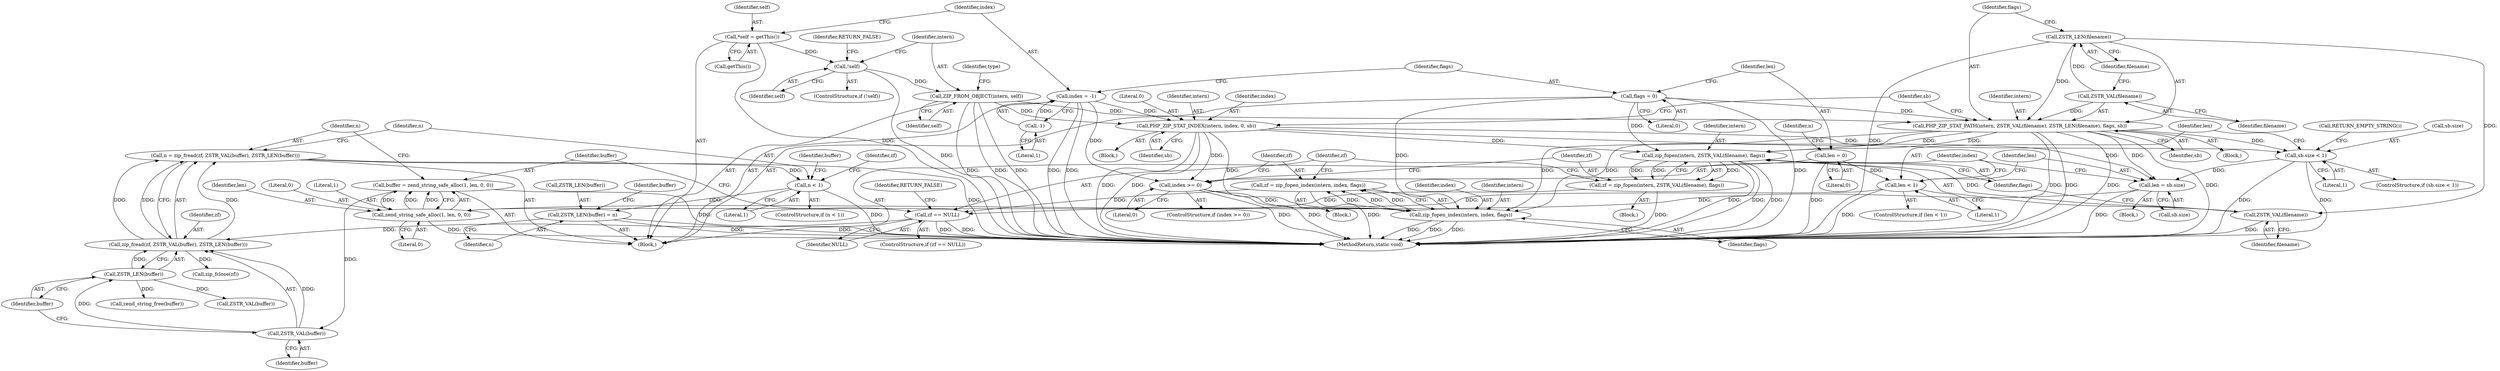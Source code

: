 digraph "0_php-src_3b8d4de300854b3517c7acb239b84f7726c1353c?w=1_0@API" {
"1000239" [label="(Call,n = zip_fread(zf, ZSTR_VAL(buffer), ZSTR_LEN(buffer)))"];
"1000241" [label="(Call,zip_fread(zf, ZSTR_VAL(buffer), ZSTR_LEN(buffer)))"];
"1000227" [label="(Call,zf == NULL)"];
"1000211" [label="(Call,zf = zip_fopen_index(intern, index, flags))"];
"1000213" [label="(Call,zip_fopen_index(intern, index, flags))"];
"1000159" [label="(Call,PHP_ZIP_STAT_PATH(intern, ZSTR_VAL(filename), ZSTR_LEN(filename), flags, sb))"];
"1000137" [label="(Call,ZIP_FROM_OBJECT(intern, self))"];
"1000133" [label="(Call,!self)"];
"1000108" [label="(Call,*self = getThis())"];
"1000161" [label="(Call,ZSTR_VAL(filename))"];
"1000163" [label="(Call,ZSTR_LEN(filename))"];
"1000119" [label="(Call,flags = 0)"];
"1000183" [label="(Call,PHP_ZIP_STAT_INDEX(intern, index, 0, sb))"];
"1000114" [label="(Call,index = -1)"];
"1000116" [label="(Call,-1)"];
"1000207" [label="(Call,index >= 0)"];
"1000219" [label="(Call,zf = zip_fopen(intern, ZSTR_VAL(filename), flags))"];
"1000221" [label="(Call,zip_fopen(intern, ZSTR_VAL(filename), flags))"];
"1000223" [label="(Call,ZSTR_VAL(filename))"];
"1000243" [label="(Call,ZSTR_VAL(buffer))"];
"1000232" [label="(Call,buffer = zend_string_safe_alloc(1, len, 0, 0))"];
"1000234" [label="(Call,zend_string_safe_alloc(1, len, 0, 0))"];
"1000201" [label="(Call,len = sb.size)"];
"1000189" [label="(Call,sb.size < 1)"];
"1000197" [label="(Call,len < 1)"];
"1000123" [label="(Call,len = 0)"];
"1000245" [label="(Call,ZSTR_LEN(buffer))"];
"1000248" [label="(Call,n < 1)"];
"1000263" [label="(Call,ZSTR_LEN(buffer) = n)"];
"1000242" [label="(Identifier,zf)"];
"1000243" [label="(Call,ZSTR_VAL(buffer))"];
"1000220" [label="(Identifier,zf)"];
"1000186" [label="(Literal,0)"];
"1000232" [label="(Call,buffer = zend_string_safe_alloc(1, len, 0, 0))"];
"1000212" [label="(Identifier,zf)"];
"1000137" [label="(Call,ZIP_FROM_OBJECT(intern, self))"];
"1000117" [label="(Literal,1)"];
"1000213" [label="(Call,zip_fopen_index(intern, index, flags))"];
"1000210" [label="(Block,)"];
"1000219" [label="(Call,zf = zip_fopen(intern, ZSTR_VAL(filename), flags))"];
"1000211" [label="(Call,zf = zip_fopen_index(intern, index, flags))"];
"1000124" [label="(Identifier,len)"];
"1000240" [label="(Identifier,n)"];
"1000162" [label="(Identifier,filename)"];
"1000228" [label="(Identifier,zf)"];
"1000233" [label="(Identifier,buffer)"];
"1000241" [label="(Call,zip_fread(zf, ZSTR_VAL(buffer), ZSTR_LEN(buffer)))"];
"1000116" [label="(Call,-1)"];
"1000195" [label="(Call,RETURN_EMPTY_STRING())"];
"1000115" [label="(Identifier,index)"];
"1000132" [label="(ControlStructure,if (!self))"];
"1000114" [label="(Call,index = -1)"];
"1000209" [label="(Literal,0)"];
"1000234" [label="(Call,zend_string_safe_alloc(1, len, 0, 0))"];
"1000236" [label="(Identifier,len)"];
"1000123" [label="(Call,len = 0)"];
"1000227" [label="(Call,zf == NULL)"];
"1000144" [label="(Block,)"];
"1000247" [label="(ControlStructure,if (n < 1))"];
"1000252" [label="(Call,zend_string_free(buffer))"];
"1000256" [label="(Identifier,zf)"];
"1000215" [label="(Identifier,index)"];
"1000206" [label="(ControlStructure,if (index >= 0))"];
"1000248" [label="(Call,n < 1)"];
"1000109" [label="(Identifier,self)"];
"1000189" [label="(Call,sb.size < 1)"];
"1000120" [label="(Identifier,flags)"];
"1000161" [label="(Call,ZSTR_VAL(filename))"];
"1000142" [label="(Identifier,type)"];
"1000164" [label="(Identifier,filename)"];
"1000119" [label="(Call,flags = 0)"];
"1000136" [label="(Identifier,RETURN_FALSE)"];
"1000216" [label="(Identifier,flags)"];
"1000160" [label="(Identifier,intern)"];
"1000200" [label="(Block,)"];
"1000264" [label="(Call,ZSTR_LEN(buffer))"];
"1000245" [label="(Call,ZSTR_LEN(buffer))"];
"1000168" [label="(Block,)"];
"1000244" [label="(Identifier,buffer)"];
"1000226" [label="(ControlStructure,if (zf == NULL))"];
"1000263" [label="(Call,ZSTR_LEN(buffer) = n)"];
"1000231" [label="(Identifier,RETURN_FALSE)"];
"1000250" [label="(Literal,1)"];
"1000224" [label="(Identifier,filename)"];
"1000130" [label="(Identifier,n)"];
"1000249" [label="(Identifier,n)"];
"1000222" [label="(Identifier,intern)"];
"1000110" [label="(Call,getThis())"];
"1000190" [label="(Call,sb.size)"];
"1000108" [label="(Call,*self = getThis())"];
"1000183" [label="(Call,PHP_ZIP_STAT_INDEX(intern, index, 0, sb))"];
"1000133" [label="(Call,!self)"];
"1000269" [label="(MethodReturn,static void)"];
"1000253" [label="(Identifier,buffer)"];
"1000268" [label="(Identifier,buffer)"];
"1000134" [label="(Identifier,self)"];
"1000105" [label="(Block,)"];
"1000259" [label="(Call,ZSTR_VAL(buffer))"];
"1000208" [label="(Identifier,index)"];
"1000121" [label="(Literal,0)"];
"1000139" [label="(Identifier,self)"];
"1000166" [label="(Identifier,sb)"];
"1000197" [label="(Call,len < 1)"];
"1000188" [label="(ControlStructure,if (sb.size < 1))"];
"1000198" [label="(Identifier,len)"];
"1000196" [label="(ControlStructure,if (len < 1))"];
"1000221" [label="(Call,zip_fopen(intern, ZSTR_VAL(filename), flags))"];
"1000246" [label="(Identifier,buffer)"];
"1000191" [label="(Identifier,sb)"];
"1000223" [label="(Call,ZSTR_VAL(filename))"];
"1000225" [label="(Identifier,flags)"];
"1000165" [label="(Identifier,flags)"];
"1000184" [label="(Identifier,intern)"];
"1000138" [label="(Identifier,intern)"];
"1000214" [label="(Identifier,intern)"];
"1000203" [label="(Call,sb.size)"];
"1000237" [label="(Literal,0)"];
"1000229" [label="(Identifier,NULL)"];
"1000266" [label="(Identifier,n)"];
"1000207" [label="(Call,index >= 0)"];
"1000159" [label="(Call,PHP_ZIP_STAT_PATH(intern, ZSTR_VAL(filename), ZSTR_LEN(filename), flags, sb))"];
"1000187" [label="(Identifier,sb)"];
"1000125" [label="(Literal,0)"];
"1000255" [label="(Call,zip_fclose(zf))"];
"1000163" [label="(Call,ZSTR_LEN(filename))"];
"1000235" [label="(Literal,1)"];
"1000202" [label="(Identifier,len)"];
"1000238" [label="(Literal,0)"];
"1000201" [label="(Call,len = sb.size)"];
"1000218" [label="(Block,)"];
"1000185" [label="(Identifier,index)"];
"1000199" [label="(Literal,1)"];
"1000193" [label="(Literal,1)"];
"1000239" [label="(Call,n = zip_fread(zf, ZSTR_VAL(buffer), ZSTR_LEN(buffer)))"];
"1000239" -> "1000105"  [label="AST: "];
"1000239" -> "1000241"  [label="CFG: "];
"1000240" -> "1000239"  [label="AST: "];
"1000241" -> "1000239"  [label="AST: "];
"1000249" -> "1000239"  [label="CFG: "];
"1000239" -> "1000269"  [label="DDG: "];
"1000241" -> "1000239"  [label="DDG: "];
"1000241" -> "1000239"  [label="DDG: "];
"1000241" -> "1000239"  [label="DDG: "];
"1000239" -> "1000248"  [label="DDG: "];
"1000241" -> "1000245"  [label="CFG: "];
"1000242" -> "1000241"  [label="AST: "];
"1000243" -> "1000241"  [label="AST: "];
"1000245" -> "1000241"  [label="AST: "];
"1000227" -> "1000241"  [label="DDG: "];
"1000243" -> "1000241"  [label="DDG: "];
"1000245" -> "1000241"  [label="DDG: "];
"1000241" -> "1000255"  [label="DDG: "];
"1000227" -> "1000226"  [label="AST: "];
"1000227" -> "1000229"  [label="CFG: "];
"1000228" -> "1000227"  [label="AST: "];
"1000229" -> "1000227"  [label="AST: "];
"1000231" -> "1000227"  [label="CFG: "];
"1000233" -> "1000227"  [label="CFG: "];
"1000227" -> "1000269"  [label="DDG: "];
"1000227" -> "1000269"  [label="DDG: "];
"1000211" -> "1000227"  [label="DDG: "];
"1000219" -> "1000227"  [label="DDG: "];
"1000211" -> "1000210"  [label="AST: "];
"1000211" -> "1000213"  [label="CFG: "];
"1000212" -> "1000211"  [label="AST: "];
"1000213" -> "1000211"  [label="AST: "];
"1000228" -> "1000211"  [label="CFG: "];
"1000211" -> "1000269"  [label="DDG: "];
"1000213" -> "1000211"  [label="DDG: "];
"1000213" -> "1000211"  [label="DDG: "];
"1000213" -> "1000211"  [label="DDG: "];
"1000213" -> "1000216"  [label="CFG: "];
"1000214" -> "1000213"  [label="AST: "];
"1000215" -> "1000213"  [label="AST: "];
"1000216" -> "1000213"  [label="AST: "];
"1000213" -> "1000269"  [label="DDG: "];
"1000213" -> "1000269"  [label="DDG: "];
"1000213" -> "1000269"  [label="DDG: "];
"1000159" -> "1000213"  [label="DDG: "];
"1000159" -> "1000213"  [label="DDG: "];
"1000183" -> "1000213"  [label="DDG: "];
"1000207" -> "1000213"  [label="DDG: "];
"1000119" -> "1000213"  [label="DDG: "];
"1000159" -> "1000144"  [label="AST: "];
"1000159" -> "1000166"  [label="CFG: "];
"1000160" -> "1000159"  [label="AST: "];
"1000161" -> "1000159"  [label="AST: "];
"1000163" -> "1000159"  [label="AST: "];
"1000165" -> "1000159"  [label="AST: "];
"1000166" -> "1000159"  [label="AST: "];
"1000191" -> "1000159"  [label="CFG: "];
"1000159" -> "1000269"  [label="DDG: "];
"1000159" -> "1000269"  [label="DDG: "];
"1000159" -> "1000269"  [label="DDG: "];
"1000159" -> "1000269"  [label="DDG: "];
"1000137" -> "1000159"  [label="DDG: "];
"1000161" -> "1000159"  [label="DDG: "];
"1000163" -> "1000159"  [label="DDG: "];
"1000119" -> "1000159"  [label="DDG: "];
"1000159" -> "1000189"  [label="DDG: "];
"1000159" -> "1000201"  [label="DDG: "];
"1000159" -> "1000221"  [label="DDG: "];
"1000159" -> "1000221"  [label="DDG: "];
"1000137" -> "1000105"  [label="AST: "];
"1000137" -> "1000139"  [label="CFG: "];
"1000138" -> "1000137"  [label="AST: "];
"1000139" -> "1000137"  [label="AST: "];
"1000142" -> "1000137"  [label="CFG: "];
"1000137" -> "1000269"  [label="DDG: "];
"1000137" -> "1000269"  [label="DDG: "];
"1000137" -> "1000269"  [label="DDG: "];
"1000133" -> "1000137"  [label="DDG: "];
"1000137" -> "1000183"  [label="DDG: "];
"1000133" -> "1000132"  [label="AST: "];
"1000133" -> "1000134"  [label="CFG: "];
"1000134" -> "1000133"  [label="AST: "];
"1000136" -> "1000133"  [label="CFG: "];
"1000138" -> "1000133"  [label="CFG: "];
"1000133" -> "1000269"  [label="DDG: "];
"1000108" -> "1000133"  [label="DDG: "];
"1000108" -> "1000105"  [label="AST: "];
"1000108" -> "1000110"  [label="CFG: "];
"1000109" -> "1000108"  [label="AST: "];
"1000110" -> "1000108"  [label="AST: "];
"1000115" -> "1000108"  [label="CFG: "];
"1000108" -> "1000269"  [label="DDG: "];
"1000161" -> "1000162"  [label="CFG: "];
"1000162" -> "1000161"  [label="AST: "];
"1000164" -> "1000161"  [label="CFG: "];
"1000161" -> "1000163"  [label="DDG: "];
"1000163" -> "1000164"  [label="CFG: "];
"1000164" -> "1000163"  [label="AST: "];
"1000165" -> "1000163"  [label="CFG: "];
"1000163" -> "1000269"  [label="DDG: "];
"1000163" -> "1000223"  [label="DDG: "];
"1000119" -> "1000105"  [label="AST: "];
"1000119" -> "1000121"  [label="CFG: "];
"1000120" -> "1000119"  [label="AST: "];
"1000121" -> "1000119"  [label="AST: "];
"1000124" -> "1000119"  [label="CFG: "];
"1000119" -> "1000269"  [label="DDG: "];
"1000119" -> "1000221"  [label="DDG: "];
"1000183" -> "1000168"  [label="AST: "];
"1000183" -> "1000187"  [label="CFG: "];
"1000184" -> "1000183"  [label="AST: "];
"1000185" -> "1000183"  [label="AST: "];
"1000186" -> "1000183"  [label="AST: "];
"1000187" -> "1000183"  [label="AST: "];
"1000191" -> "1000183"  [label="CFG: "];
"1000183" -> "1000269"  [label="DDG: "];
"1000183" -> "1000269"  [label="DDG: "];
"1000114" -> "1000183"  [label="DDG: "];
"1000183" -> "1000189"  [label="DDG: "];
"1000183" -> "1000201"  [label="DDG: "];
"1000183" -> "1000207"  [label="DDG: "];
"1000183" -> "1000221"  [label="DDG: "];
"1000114" -> "1000105"  [label="AST: "];
"1000114" -> "1000116"  [label="CFG: "];
"1000115" -> "1000114"  [label="AST: "];
"1000116" -> "1000114"  [label="AST: "];
"1000120" -> "1000114"  [label="CFG: "];
"1000114" -> "1000269"  [label="DDG: "];
"1000114" -> "1000269"  [label="DDG: "];
"1000116" -> "1000114"  [label="DDG: "];
"1000114" -> "1000207"  [label="DDG: "];
"1000116" -> "1000117"  [label="CFG: "];
"1000117" -> "1000116"  [label="AST: "];
"1000207" -> "1000206"  [label="AST: "];
"1000207" -> "1000209"  [label="CFG: "];
"1000208" -> "1000207"  [label="AST: "];
"1000209" -> "1000207"  [label="AST: "];
"1000212" -> "1000207"  [label="CFG: "];
"1000220" -> "1000207"  [label="CFG: "];
"1000207" -> "1000269"  [label="DDG: "];
"1000207" -> "1000269"  [label="DDG: "];
"1000219" -> "1000218"  [label="AST: "];
"1000219" -> "1000221"  [label="CFG: "];
"1000220" -> "1000219"  [label="AST: "];
"1000221" -> "1000219"  [label="AST: "];
"1000228" -> "1000219"  [label="CFG: "];
"1000219" -> "1000269"  [label="DDG: "];
"1000221" -> "1000219"  [label="DDG: "];
"1000221" -> "1000219"  [label="DDG: "];
"1000221" -> "1000219"  [label="DDG: "];
"1000221" -> "1000225"  [label="CFG: "];
"1000222" -> "1000221"  [label="AST: "];
"1000223" -> "1000221"  [label="AST: "];
"1000225" -> "1000221"  [label="AST: "];
"1000221" -> "1000269"  [label="DDG: "];
"1000221" -> "1000269"  [label="DDG: "];
"1000221" -> "1000269"  [label="DDG: "];
"1000223" -> "1000221"  [label="DDG: "];
"1000223" -> "1000224"  [label="CFG: "];
"1000224" -> "1000223"  [label="AST: "];
"1000225" -> "1000223"  [label="CFG: "];
"1000223" -> "1000269"  [label="DDG: "];
"1000243" -> "1000244"  [label="CFG: "];
"1000244" -> "1000243"  [label="AST: "];
"1000246" -> "1000243"  [label="CFG: "];
"1000232" -> "1000243"  [label="DDG: "];
"1000243" -> "1000245"  [label="DDG: "];
"1000232" -> "1000105"  [label="AST: "];
"1000232" -> "1000234"  [label="CFG: "];
"1000233" -> "1000232"  [label="AST: "];
"1000234" -> "1000232"  [label="AST: "];
"1000240" -> "1000232"  [label="CFG: "];
"1000232" -> "1000269"  [label="DDG: "];
"1000234" -> "1000232"  [label="DDG: "];
"1000234" -> "1000232"  [label="DDG: "];
"1000234" -> "1000232"  [label="DDG: "];
"1000234" -> "1000238"  [label="CFG: "];
"1000235" -> "1000234"  [label="AST: "];
"1000236" -> "1000234"  [label="AST: "];
"1000237" -> "1000234"  [label="AST: "];
"1000238" -> "1000234"  [label="AST: "];
"1000234" -> "1000269"  [label="DDG: "];
"1000201" -> "1000234"  [label="DDG: "];
"1000197" -> "1000234"  [label="DDG: "];
"1000201" -> "1000200"  [label="AST: "];
"1000201" -> "1000203"  [label="CFG: "];
"1000202" -> "1000201"  [label="AST: "];
"1000203" -> "1000201"  [label="AST: "];
"1000208" -> "1000201"  [label="CFG: "];
"1000201" -> "1000269"  [label="DDG: "];
"1000189" -> "1000201"  [label="DDG: "];
"1000189" -> "1000188"  [label="AST: "];
"1000189" -> "1000193"  [label="CFG: "];
"1000190" -> "1000189"  [label="AST: "];
"1000193" -> "1000189"  [label="AST: "];
"1000195" -> "1000189"  [label="CFG: "];
"1000198" -> "1000189"  [label="CFG: "];
"1000189" -> "1000269"  [label="DDG: "];
"1000189" -> "1000269"  [label="DDG: "];
"1000197" -> "1000196"  [label="AST: "];
"1000197" -> "1000199"  [label="CFG: "];
"1000198" -> "1000197"  [label="AST: "];
"1000199" -> "1000197"  [label="AST: "];
"1000202" -> "1000197"  [label="CFG: "];
"1000208" -> "1000197"  [label="CFG: "];
"1000197" -> "1000269"  [label="DDG: "];
"1000123" -> "1000197"  [label="DDG: "];
"1000123" -> "1000105"  [label="AST: "];
"1000123" -> "1000125"  [label="CFG: "];
"1000124" -> "1000123"  [label="AST: "];
"1000125" -> "1000123"  [label="AST: "];
"1000130" -> "1000123"  [label="CFG: "];
"1000123" -> "1000269"  [label="DDG: "];
"1000245" -> "1000246"  [label="CFG: "];
"1000246" -> "1000245"  [label="AST: "];
"1000245" -> "1000252"  [label="DDG: "];
"1000245" -> "1000259"  [label="DDG: "];
"1000248" -> "1000247"  [label="AST: "];
"1000248" -> "1000250"  [label="CFG: "];
"1000249" -> "1000248"  [label="AST: "];
"1000250" -> "1000248"  [label="AST: "];
"1000253" -> "1000248"  [label="CFG: "];
"1000256" -> "1000248"  [label="CFG: "];
"1000248" -> "1000269"  [label="DDG: "];
"1000248" -> "1000263"  [label="DDG: "];
"1000263" -> "1000105"  [label="AST: "];
"1000263" -> "1000266"  [label="CFG: "];
"1000264" -> "1000263"  [label="AST: "];
"1000266" -> "1000263"  [label="AST: "];
"1000268" -> "1000263"  [label="CFG: "];
"1000263" -> "1000269"  [label="DDG: "];
"1000263" -> "1000269"  [label="DDG: "];
}
